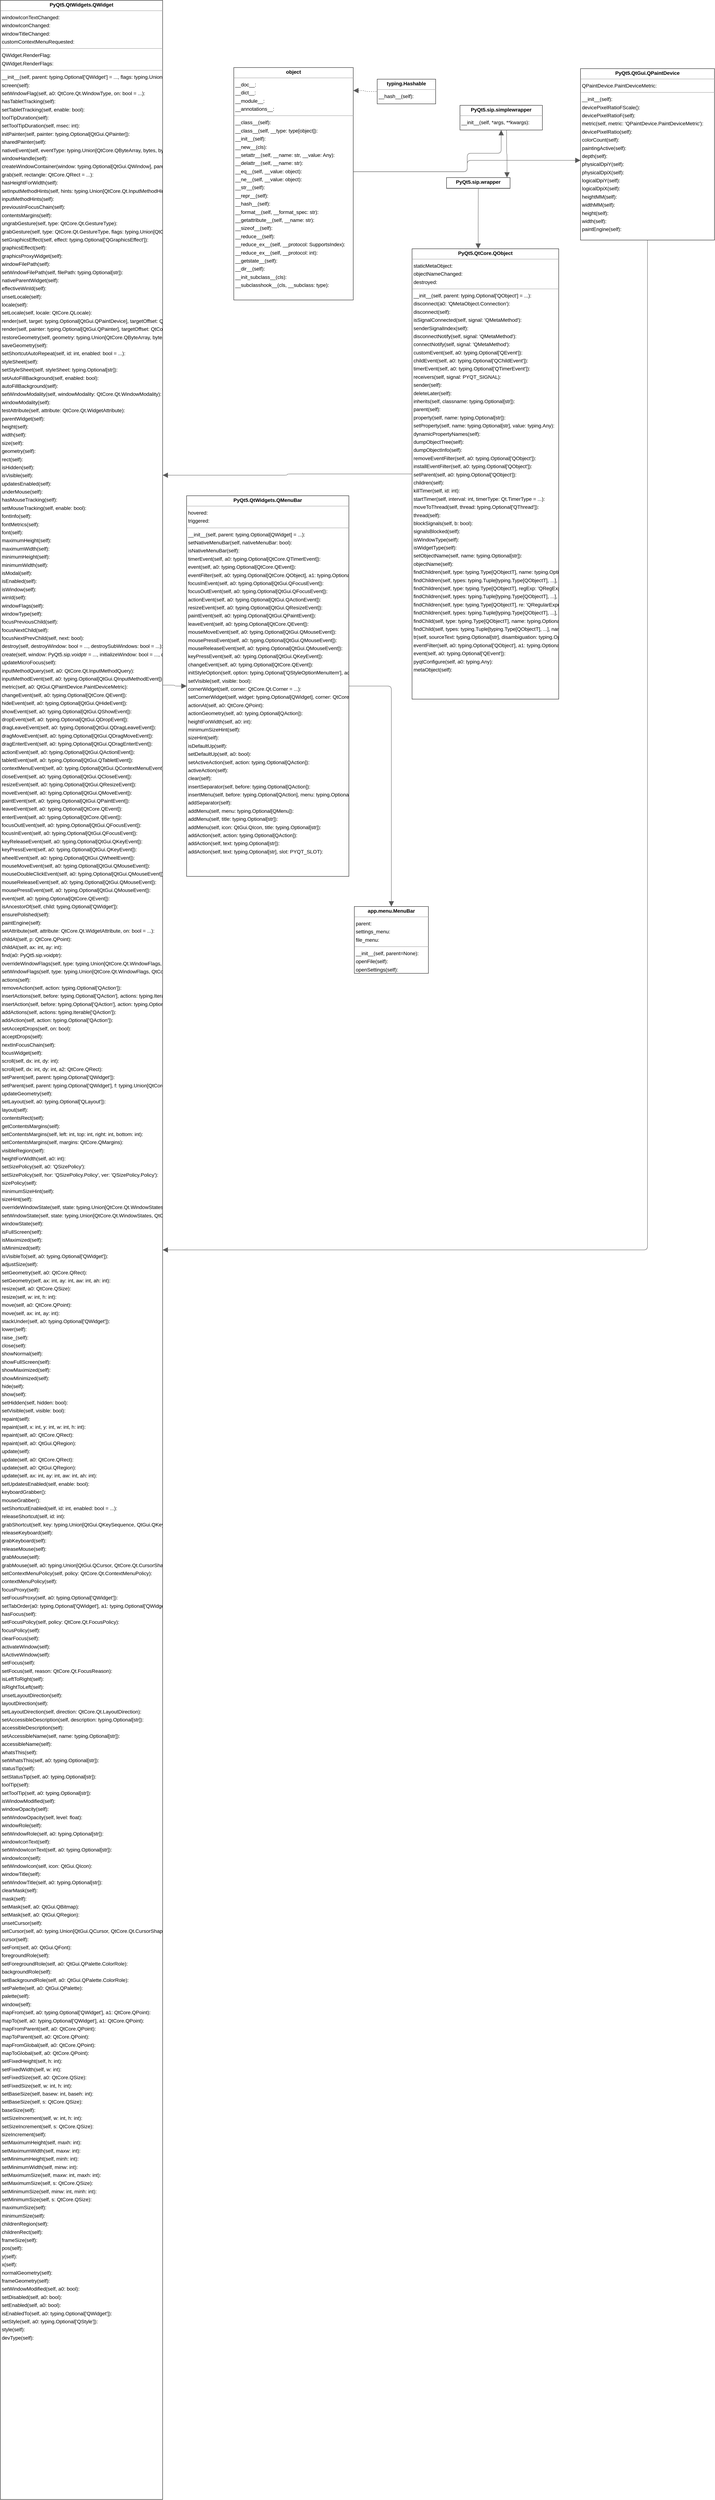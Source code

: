 <mxGraphModel dx="0" dy="0" grid="1" gridSize="10" guides="1" tooltips="1" connect="1" arrows="1" fold="1" page="0" pageScale="1" background="none" math="0" shadow="0">
  <root>
    <mxCell id="0" />
    <mxCell id="1" parent="0" />
    <mxCell id="node5" parent="1" vertex="1" value="&lt;p style=&quot;margin:0px;margin-top:4px;text-align:center;&quot;&gt;&lt;b&gt;PyQt5.QtCore.QObject&lt;/b&gt;&lt;/p&gt;&lt;hr size=&quot;1&quot;/&gt;&lt;p style=&quot;margin:0 0 0 4px;line-height:1.6;&quot;&gt; staticMetaObject: &lt;br/&gt; objectNameChanged: &lt;br/&gt; destroyed: &lt;/p&gt;&lt;hr size=&quot;1&quot;/&gt;&lt;p style=&quot;margin:0 0 0 4px;line-height:1.6;&quot;&gt; __init__(self, parent: typing.Optional[&amp;#39;QObject&amp;#39;] = ...): &lt;br/&gt; disconnect(a0: &amp;#39;QMetaObject.Connection&amp;#39;): &lt;br/&gt; disconnect(self): &lt;br/&gt; isSignalConnected(self, signal: &amp;#39;QMetaMethod&amp;#39;): &lt;br/&gt; senderSignalIndex(self): &lt;br/&gt; disconnectNotify(self, signal: &amp;#39;QMetaMethod&amp;#39;): &lt;br/&gt; connectNotify(self, signal: &amp;#39;QMetaMethod&amp;#39;): &lt;br/&gt; customEvent(self, a0: typing.Optional[&amp;#39;QEvent&amp;#39;]): &lt;br/&gt; childEvent(self, a0: typing.Optional[&amp;#39;QChildEvent&amp;#39;]): &lt;br/&gt; timerEvent(self, a0: typing.Optional[&amp;#39;QTimerEvent&amp;#39;]): &lt;br/&gt; receivers(self, signal: PYQT_SIGNAL): &lt;br/&gt; sender(self): &lt;br/&gt; deleteLater(self): &lt;br/&gt; inherits(self, classname: typing.Optional[str]): &lt;br/&gt; parent(self): &lt;br/&gt; property(self, name: typing.Optional[str]): &lt;br/&gt; setProperty(self, name: typing.Optional[str], value: typing.Any): &lt;br/&gt; dynamicPropertyNames(self): &lt;br/&gt; dumpObjectTree(self): &lt;br/&gt; dumpObjectInfo(self): &lt;br/&gt; removeEventFilter(self, a0: typing.Optional[&amp;#39;QObject&amp;#39;]): &lt;br/&gt; installEventFilter(self, a0: typing.Optional[&amp;#39;QObject&amp;#39;]): &lt;br/&gt; setParent(self, a0: typing.Optional[&amp;#39;QObject&amp;#39;]): &lt;br/&gt; children(self): &lt;br/&gt; killTimer(self, id: int): &lt;br/&gt; startTimer(self, interval: int, timerType: Qt.TimerType = ...): &lt;br/&gt; moveToThread(self, thread: typing.Optional[&amp;#39;QThread&amp;#39;]): &lt;br/&gt; thread(self): &lt;br/&gt; blockSignals(self, b: bool): &lt;br/&gt; signalsBlocked(self): &lt;br/&gt; isWindowType(self): &lt;br/&gt; isWidgetType(self): &lt;br/&gt; setObjectName(self, name: typing.Optional[str]): &lt;br/&gt; objectName(self): &lt;br/&gt; findChildren(self, type: typing.Type[QObjectT], name: typing.Optional[str] = ..., options: typing.Union[Qt.FindChildOptions, Qt.FindChildOption] = ...): &lt;br/&gt; findChildren(self, types: typing.Tuple[typing.Type[QObjectT], ...], name: typing.Optional[str] = ..., options: typing.Union[Qt.FindChildOptions, Qt.FindChildOption] = ...): &lt;br/&gt; findChildren(self, type: typing.Type[QObjectT], regExp: &amp;#39;QRegExp&amp;#39;, options: typing.Union[Qt.FindChildOptions, Qt.FindChildOption] = ...): &lt;br/&gt; findChildren(self, types: typing.Tuple[typing.Type[QObjectT], ...], regExp: &amp;#39;QRegExp&amp;#39;, options: typing.Union[Qt.FindChildOptions, Qt.FindChildOption] = ...): &lt;br/&gt; findChildren(self, type: typing.Type[QObjectT], re: &amp;#39;QRegularExpression&amp;#39;, options: typing.Union[Qt.FindChildOptions, Qt.FindChildOption] = ...): &lt;br/&gt; findChildren(self, types: typing.Tuple[typing.Type[QObjectT], ...], re: &amp;#39;QRegularExpression&amp;#39;, options: typing.Union[Qt.FindChildOptions, Qt.FindChildOption] = ...): &lt;br/&gt; findChild(self, type: typing.Type[QObjectT], name: typing.Optional[str] = ..., options: typing.Union[Qt.FindChildOptions, Qt.FindChildOption] = ...): &lt;br/&gt; findChild(self, types: typing.Tuple[typing.Type[QObjectT], ...], name: typing.Optional[str] = ..., options: typing.Union[Qt.FindChildOptions, Qt.FindChildOption] = ...): &lt;br/&gt; tr(self, sourceText: typing.Optional[str], disambiguation: typing.Optional[str] = ..., n: int = ...): &lt;br/&gt; eventFilter(self, a0: typing.Optional[&amp;#39;QObject&amp;#39;], a1: typing.Optional[&amp;#39;QEvent&amp;#39;]): &lt;br/&gt; event(self, a0: typing.Optional[&amp;#39;QEvent&amp;#39;]): &lt;br/&gt; pyqtConfigure(self, a0: typing.Any): &lt;br/&gt; metaObject(self): &lt;/p&gt;" style="verticalAlign=top;align=left;overflow=fill;fontSize=14;fontFamily=Helvetica;html=1;rounded=0;shadow=0;comic=0;labelBackgroundColor=none;strokeWidth=1;">
      <mxGeometry x="1009" y="671" width="404" height="1240" as="geometry" />
    </mxCell>
    <mxCell id="node3" parent="1" vertex="1" value="&lt;p style=&quot;margin:0px;margin-top:4px;text-align:center;&quot;&gt;&lt;b&gt;PyQt5.QtGui.QPaintDevice&lt;/b&gt;&lt;/p&gt;&lt;hr size=&quot;1&quot;/&gt;&lt;p style=&quot;margin:0 0 0 4px;line-height:1.6;&quot;&gt; QPaintDevice.PaintDeviceMetric: &lt;/p&gt;&lt;hr size=&quot;1&quot;/&gt;&lt;p style=&quot;margin:0 0 0 4px;line-height:1.6;&quot;&gt; __init__(self): &lt;br/&gt; devicePixelRatioFScale(): &lt;br/&gt; devicePixelRatioF(self): &lt;br/&gt; metric(self, metric: &amp;#39;QPaintDevice.PaintDeviceMetric&amp;#39;): &lt;br/&gt; devicePixelRatio(self): &lt;br/&gt; colorCount(self): &lt;br/&gt; paintingActive(self): &lt;br/&gt; depth(self): &lt;br/&gt; physicalDpiY(self): &lt;br/&gt; physicalDpiX(self): &lt;br/&gt; logicalDpiY(self): &lt;br/&gt; logicalDpiX(self): &lt;br/&gt; heightMM(self): &lt;br/&gt; widthMM(self): &lt;br/&gt; height(self): &lt;br/&gt; width(self): &lt;br/&gt; paintEngine(self): &lt;/p&gt;" style="verticalAlign=top;align=left;overflow=fill;fontSize=14;fontFamily=Helvetica;html=1;rounded=0;shadow=0;comic=0;labelBackgroundColor=none;strokeWidth=1;">
      <mxGeometry x="1473" y="175" width="369" height="472" as="geometry" />
    </mxCell>
    <mxCell id="node0" parent="1" vertex="1" value="&lt;p style=&quot;margin:0px;margin-top:4px;text-align:center;&quot;&gt;&lt;b&gt;PyQt5.QtWidgets.QMenuBar&lt;/b&gt;&lt;/p&gt;&lt;hr size=&quot;1&quot;/&gt;&lt;p style=&quot;margin:0 0 0 4px;line-height:1.6;&quot;&gt; hovered: &lt;br/&gt; triggered: &lt;/p&gt;&lt;hr size=&quot;1&quot;/&gt;&lt;p style=&quot;margin:0 0 0 4px;line-height:1.6;&quot;&gt; __init__(self, parent: typing.Optional[QWidget] = ...): &lt;br/&gt; setNativeMenuBar(self, nativeMenuBar: bool): &lt;br/&gt; isNativeMenuBar(self): &lt;br/&gt; timerEvent(self, a0: typing.Optional[QtCore.QTimerEvent]): &lt;br/&gt; event(self, a0: typing.Optional[QtCore.QEvent]): &lt;br/&gt; eventFilter(self, a0: typing.Optional[QtCore.QObject], a1: typing.Optional[QtCore.QEvent]): &lt;br/&gt; focusInEvent(self, a0: typing.Optional[QtGui.QFocusEvent]): &lt;br/&gt; focusOutEvent(self, a0: typing.Optional[QtGui.QFocusEvent]): &lt;br/&gt; actionEvent(self, a0: typing.Optional[QtGui.QActionEvent]): &lt;br/&gt; resizeEvent(self, a0: typing.Optional[QtGui.QResizeEvent]): &lt;br/&gt; paintEvent(self, a0: typing.Optional[QtGui.QPaintEvent]): &lt;br/&gt; leaveEvent(self, a0: typing.Optional[QtCore.QEvent]): &lt;br/&gt; mouseMoveEvent(self, a0: typing.Optional[QtGui.QMouseEvent]): &lt;br/&gt; mousePressEvent(self, a0: typing.Optional[QtGui.QMouseEvent]): &lt;br/&gt; mouseReleaseEvent(self, a0: typing.Optional[QtGui.QMouseEvent]): &lt;br/&gt; keyPressEvent(self, a0: typing.Optional[QtGui.QKeyEvent]): &lt;br/&gt; changeEvent(self, a0: typing.Optional[QtCore.QEvent]): &lt;br/&gt; initStyleOption(self, option: typing.Optional[&amp;#39;QStyleOptionMenuItem&amp;#39;], action: typing.Optional[QAction]): &lt;br/&gt; setVisible(self, visible: bool): &lt;br/&gt; cornerWidget(self, corner: QtCore.Qt.Corner = ...): &lt;br/&gt; setCornerWidget(self, widget: typing.Optional[QWidget], corner: QtCore.Qt.Corner = ...): &lt;br/&gt; actionAt(self, a0: QtCore.QPoint): &lt;br/&gt; actionGeometry(self, a0: typing.Optional[QAction]): &lt;br/&gt; heightForWidth(self, a0: int): &lt;br/&gt; minimumSizeHint(self): &lt;br/&gt; sizeHint(self): &lt;br/&gt; isDefaultUp(self): &lt;br/&gt; setDefaultUp(self, a0: bool): &lt;br/&gt; setActiveAction(self, action: typing.Optional[QAction]): &lt;br/&gt; activeAction(self): &lt;br/&gt; clear(self): &lt;br/&gt; insertSeparator(self, before: typing.Optional[QAction]): &lt;br/&gt; insertMenu(self, before: typing.Optional[QAction], menu: typing.Optional[QMenu]): &lt;br/&gt; addSeparator(self): &lt;br/&gt; addMenu(self, menu: typing.Optional[QMenu]): &lt;br/&gt; addMenu(self, title: typing.Optional[str]): &lt;br/&gt; addMenu(self, icon: QtGui.QIcon, title: typing.Optional[str]): &lt;br/&gt; addAction(self, action: typing.Optional[QAction]): &lt;br/&gt; addAction(self, text: typing.Optional[str]): &lt;br/&gt; addAction(self, text: typing.Optional[str], slot: PYQT_SLOT): &lt;/p&gt;" style="verticalAlign=top;align=left;overflow=fill;fontSize=14;fontFamily=Helvetica;html=1;rounded=0;shadow=0;comic=0;labelBackgroundColor=none;strokeWidth=1;">
      <mxGeometry x="388" y="1351" width="447" height="1048" as="geometry" />
    </mxCell>
    <mxCell id="node1" parent="1" vertex="1" value="&lt;p style=&quot;margin:0px;margin-top:4px;text-align:center;&quot;&gt;&lt;b&gt;PyQt5.QtWidgets.QWidget&lt;/b&gt;&lt;/p&gt;&lt;hr size=&quot;1&quot;/&gt;&lt;p style=&quot;margin:0 0 0 4px;line-height:1.6;&quot;&gt; windowIconTextChanged: &lt;br/&gt; windowIconChanged: &lt;br/&gt; windowTitleChanged: &lt;br/&gt; customContextMenuRequested: &lt;/p&gt;&lt;hr size=&quot;1&quot;/&gt;&lt;p style=&quot;margin:0 0 0 4px;line-height:1.6;&quot;&gt; QWidget.RenderFlag: &lt;br/&gt; QWidget.RenderFlags: &lt;/p&gt;&lt;hr size=&quot;1&quot;/&gt;&lt;p style=&quot;margin:0 0 0 4px;line-height:1.6;&quot;&gt; __init__(self, parent: typing.Optional[&amp;#39;QWidget&amp;#39;] = ..., flags: typing.Union[QtCore.Qt.WindowFlags, QtCore.Qt.WindowType] = ...): &lt;br/&gt; screen(self): &lt;br/&gt; setWindowFlag(self, a0: QtCore.Qt.WindowType, on: bool = ...): &lt;br/&gt; hasTabletTracking(self): &lt;br/&gt; setTabletTracking(self, enable: bool): &lt;br/&gt; toolTipDuration(self): &lt;br/&gt; setToolTipDuration(self, msec: int): &lt;br/&gt; initPainter(self, painter: typing.Optional[QtGui.QPainter]): &lt;br/&gt; sharedPainter(self): &lt;br/&gt; nativeEvent(self, eventType: typing.Union[QtCore.QByteArray, bytes, bytearray], message: typing.Optional[PyQt5.sip.voidptr]): &lt;br/&gt; windowHandle(self): &lt;br/&gt; createWindowContainer(window: typing.Optional[QtGui.QWindow], parent: typing.Optional[&amp;#39;QWidget&amp;#39;] = ..., flags: typing.Union[QtCore.Qt.WindowFlags, QtCore.Qt.WindowType] = ...): &lt;br/&gt; grab(self, rectangle: QtCore.QRect = ...): &lt;br/&gt; hasHeightForWidth(self): &lt;br/&gt; setInputMethodHints(self, hints: typing.Union[QtCore.Qt.InputMethodHints, QtCore.Qt.InputMethodHint]): &lt;br/&gt; inputMethodHints(self): &lt;br/&gt; previousInFocusChain(self): &lt;br/&gt; contentsMargins(self): &lt;br/&gt; ungrabGesture(self, type: QtCore.Qt.GestureType): &lt;br/&gt; grabGesture(self, type: QtCore.Qt.GestureType, flags: typing.Union[QtCore.Qt.GestureFlags, QtCore.Qt.GestureFlag] = ...): &lt;br/&gt; setGraphicsEffect(self, effect: typing.Optional[&amp;#39;QGraphicsEffect&amp;#39;]): &lt;br/&gt; graphicsEffect(self): &lt;br/&gt; graphicsProxyWidget(self): &lt;br/&gt; windowFilePath(self): &lt;br/&gt; setWindowFilePath(self, filePath: typing.Optional[str]): &lt;br/&gt; nativeParentWidget(self): &lt;br/&gt; effectiveWinId(self): &lt;br/&gt; unsetLocale(self): &lt;br/&gt; locale(self): &lt;br/&gt; setLocale(self, locale: QtCore.QLocale): &lt;br/&gt; render(self, target: typing.Optional[QtGui.QPaintDevice], targetOffset: QtCore.QPoint = ..., sourceRegion: QtGui.QRegion = ..., flags: typing.Union[&amp;#39;QWidget.RenderFlags&amp;#39;, &amp;#39;QWidget.RenderFlag&amp;#39;] = ...): &lt;br/&gt; render(self, painter: typing.Optional[QtGui.QPainter], targetOffset: QtCore.QPoint = ..., sourceRegion: QtGui.QRegion = ..., flags: typing.Union[&amp;#39;QWidget.RenderFlags&amp;#39;, &amp;#39;QWidget.RenderFlag&amp;#39;] = ...): &lt;br/&gt; restoreGeometry(self, geometry: typing.Union[QtCore.QByteArray, bytes, bytearray]): &lt;br/&gt; saveGeometry(self): &lt;br/&gt; setShortcutAutoRepeat(self, id: int, enabled: bool = ...): &lt;br/&gt; styleSheet(self): &lt;br/&gt; setStyleSheet(self, styleSheet: typing.Optional[str]): &lt;br/&gt; setAutoFillBackground(self, enabled: bool): &lt;br/&gt; autoFillBackground(self): &lt;br/&gt; setWindowModality(self, windowModality: QtCore.Qt.WindowModality): &lt;br/&gt; windowModality(self): &lt;br/&gt; testAttribute(self, attribute: QtCore.Qt.WidgetAttribute): &lt;br/&gt; parentWidget(self): &lt;br/&gt; height(self): &lt;br/&gt; width(self): &lt;br/&gt; size(self): &lt;br/&gt; geometry(self): &lt;br/&gt; rect(self): &lt;br/&gt; isHidden(self): &lt;br/&gt; isVisible(self): &lt;br/&gt; updatesEnabled(self): &lt;br/&gt; underMouse(self): &lt;br/&gt; hasMouseTracking(self): &lt;br/&gt; setMouseTracking(self, enable: bool): &lt;br/&gt; fontInfo(self): &lt;br/&gt; fontMetrics(self): &lt;br/&gt; font(self): &lt;br/&gt; maximumHeight(self): &lt;br/&gt; maximumWidth(self): &lt;br/&gt; minimumHeight(self): &lt;br/&gt; minimumWidth(self): &lt;br/&gt; isModal(self): &lt;br/&gt; isEnabled(self): &lt;br/&gt; isWindow(self): &lt;br/&gt; winId(self): &lt;br/&gt; windowFlags(self): &lt;br/&gt; windowType(self): &lt;br/&gt; focusPreviousChild(self): &lt;br/&gt; focusNextChild(self): &lt;br/&gt; focusNextPrevChild(self, next: bool): &lt;br/&gt; destroy(self, destroyWindow: bool = ..., destroySubWindows: bool = ...): &lt;br/&gt; create(self, window: PyQt5.sip.voidptr = ..., initializeWindow: bool = ..., destroyOldWindow: bool = ...): &lt;br/&gt; updateMicroFocus(self): &lt;br/&gt; inputMethodQuery(self, a0: QtCore.Qt.InputMethodQuery): &lt;br/&gt; inputMethodEvent(self, a0: typing.Optional[QtGui.QInputMethodEvent]): &lt;br/&gt; metric(self, a0: QtGui.QPaintDevice.PaintDeviceMetric): &lt;br/&gt; changeEvent(self, a0: typing.Optional[QtCore.QEvent]): &lt;br/&gt; hideEvent(self, a0: typing.Optional[QtGui.QHideEvent]): &lt;br/&gt; showEvent(self, a0: typing.Optional[QtGui.QShowEvent]): &lt;br/&gt; dropEvent(self, a0: typing.Optional[QtGui.QDropEvent]): &lt;br/&gt; dragLeaveEvent(self, a0: typing.Optional[QtGui.QDragLeaveEvent]): &lt;br/&gt; dragMoveEvent(self, a0: typing.Optional[QtGui.QDragMoveEvent]): &lt;br/&gt; dragEnterEvent(self, a0: typing.Optional[QtGui.QDragEnterEvent]): &lt;br/&gt; actionEvent(self, a0: typing.Optional[QtGui.QActionEvent]): &lt;br/&gt; tabletEvent(self, a0: typing.Optional[QtGui.QTabletEvent]): &lt;br/&gt; contextMenuEvent(self, a0: typing.Optional[QtGui.QContextMenuEvent]): &lt;br/&gt; closeEvent(self, a0: typing.Optional[QtGui.QCloseEvent]): &lt;br/&gt; resizeEvent(self, a0: typing.Optional[QtGui.QResizeEvent]): &lt;br/&gt; moveEvent(self, a0: typing.Optional[QtGui.QMoveEvent]): &lt;br/&gt; paintEvent(self, a0: typing.Optional[QtGui.QPaintEvent]): &lt;br/&gt; leaveEvent(self, a0: typing.Optional[QtCore.QEvent]): &lt;br/&gt; enterEvent(self, a0: typing.Optional[QtCore.QEvent]): &lt;br/&gt; focusOutEvent(self, a0: typing.Optional[QtGui.QFocusEvent]): &lt;br/&gt; focusInEvent(self, a0: typing.Optional[QtGui.QFocusEvent]): &lt;br/&gt; keyReleaseEvent(self, a0: typing.Optional[QtGui.QKeyEvent]): &lt;br/&gt; keyPressEvent(self, a0: typing.Optional[QtGui.QKeyEvent]): &lt;br/&gt; wheelEvent(self, a0: typing.Optional[QtGui.QWheelEvent]): &lt;br/&gt; mouseMoveEvent(self, a0: typing.Optional[QtGui.QMouseEvent]): &lt;br/&gt; mouseDoubleClickEvent(self, a0: typing.Optional[QtGui.QMouseEvent]): &lt;br/&gt; mouseReleaseEvent(self, a0: typing.Optional[QtGui.QMouseEvent]): &lt;br/&gt; mousePressEvent(self, a0: typing.Optional[QtGui.QMouseEvent]): &lt;br/&gt; event(self, a0: typing.Optional[QtCore.QEvent]): &lt;br/&gt; isAncestorOf(self, child: typing.Optional[&amp;#39;QWidget&amp;#39;]): &lt;br/&gt; ensurePolished(self): &lt;br/&gt; paintEngine(self): &lt;br/&gt; setAttribute(self, attribute: QtCore.Qt.WidgetAttribute, on: bool = ...): &lt;br/&gt; childAt(self, p: QtCore.QPoint): &lt;br/&gt; childAt(self, ax: int, ay: int): &lt;br/&gt; find(a0: PyQt5.sip.voidptr): &lt;br/&gt; overrideWindowFlags(self, type: typing.Union[QtCore.Qt.WindowFlags, QtCore.Qt.WindowType]): &lt;br/&gt; setWindowFlags(self, type: typing.Union[QtCore.Qt.WindowFlags, QtCore.Qt.WindowType]): &lt;br/&gt; actions(self): &lt;br/&gt; removeAction(self, action: typing.Optional[&amp;#39;QAction&amp;#39;]): &lt;br/&gt; insertActions(self, before: typing.Optional[&amp;#39;QAction&amp;#39;], actions: typing.Iterable[&amp;#39;QAction&amp;#39;]): &lt;br/&gt; insertAction(self, before: typing.Optional[&amp;#39;QAction&amp;#39;], action: typing.Optional[&amp;#39;QAction&amp;#39;]): &lt;br/&gt; addActions(self, actions: typing.Iterable[&amp;#39;QAction&amp;#39;]): &lt;br/&gt; addAction(self, action: typing.Optional[&amp;#39;QAction&amp;#39;]): &lt;br/&gt; setAcceptDrops(self, on: bool): &lt;br/&gt; acceptDrops(self): &lt;br/&gt; nextInFocusChain(self): &lt;br/&gt; focusWidget(self): &lt;br/&gt; scroll(self, dx: int, dy: int): &lt;br/&gt; scroll(self, dx: int, dy: int, a2: QtCore.QRect): &lt;br/&gt; setParent(self, parent: typing.Optional[&amp;#39;QWidget&amp;#39;]): &lt;br/&gt; setParent(self, parent: typing.Optional[&amp;#39;QWidget&amp;#39;], f: typing.Union[QtCore.Qt.WindowFlags, QtCore.Qt.WindowType]): &lt;br/&gt; updateGeometry(self): &lt;br/&gt; setLayout(self, a0: typing.Optional[&amp;#39;QLayout&amp;#39;]): &lt;br/&gt; layout(self): &lt;br/&gt; contentsRect(self): &lt;br/&gt; getContentsMargins(self): &lt;br/&gt; setContentsMargins(self, left: int, top: int, right: int, bottom: int): &lt;br/&gt; setContentsMargins(self, margins: QtCore.QMargins): &lt;br/&gt; visibleRegion(self): &lt;br/&gt; heightForWidth(self, a0: int): &lt;br/&gt; setSizePolicy(self, a0: &amp;#39;QSizePolicy&amp;#39;): &lt;br/&gt; setSizePolicy(self, hor: &amp;#39;QSizePolicy.Policy&amp;#39;, ver: &amp;#39;QSizePolicy.Policy&amp;#39;): &lt;br/&gt; sizePolicy(self): &lt;br/&gt; minimumSizeHint(self): &lt;br/&gt; sizeHint(self): &lt;br/&gt; overrideWindowState(self, state: typing.Union[QtCore.Qt.WindowStates, QtCore.Qt.WindowState]): &lt;br/&gt; setWindowState(self, state: typing.Union[QtCore.Qt.WindowStates, QtCore.Qt.WindowState]): &lt;br/&gt; windowState(self): &lt;br/&gt; isFullScreen(self): &lt;br/&gt; isMaximized(self): &lt;br/&gt; isMinimized(self): &lt;br/&gt; isVisibleTo(self, a0: typing.Optional[&amp;#39;QWidget&amp;#39;]): &lt;br/&gt; adjustSize(self): &lt;br/&gt; setGeometry(self, a0: QtCore.QRect): &lt;br/&gt; setGeometry(self, ax: int, ay: int, aw: int, ah: int): &lt;br/&gt; resize(self, a0: QtCore.QSize): &lt;br/&gt; resize(self, w: int, h: int): &lt;br/&gt; move(self, a0: QtCore.QPoint): &lt;br/&gt; move(self, ax: int, ay: int): &lt;br/&gt; stackUnder(self, a0: typing.Optional[&amp;#39;QWidget&amp;#39;]): &lt;br/&gt; lower(self): &lt;br/&gt; raise_(self): &lt;br/&gt; close(self): &lt;br/&gt; showNormal(self): &lt;br/&gt; showFullScreen(self): &lt;br/&gt; showMaximized(self): &lt;br/&gt; showMinimized(self): &lt;br/&gt; hide(self): &lt;br/&gt; show(self): &lt;br/&gt; setHidden(self, hidden: bool): &lt;br/&gt; setVisible(self, visible: bool): &lt;br/&gt; repaint(self): &lt;br/&gt; repaint(self, x: int, y: int, w: int, h: int): &lt;br/&gt; repaint(self, a0: QtCore.QRect): &lt;br/&gt; repaint(self, a0: QtGui.QRegion): &lt;br/&gt; update(self): &lt;br/&gt; update(self, a0: QtCore.QRect): &lt;br/&gt; update(self, a0: QtGui.QRegion): &lt;br/&gt; update(self, ax: int, ay: int, aw: int, ah: int): &lt;br/&gt; setUpdatesEnabled(self, enable: bool): &lt;br/&gt; keyboardGrabber(): &lt;br/&gt; mouseGrabber(): &lt;br/&gt; setShortcutEnabled(self, id: int, enabled: bool = ...): &lt;br/&gt; releaseShortcut(self, id: int): &lt;br/&gt; grabShortcut(self, key: typing.Union[QtGui.QKeySequence, QtGui.QKeySequence.StandardKey, typing.Optional[str], int], context: QtCore.Qt.ShortcutContext = ...): &lt;br/&gt; releaseKeyboard(self): &lt;br/&gt; grabKeyboard(self): &lt;br/&gt; releaseMouse(self): &lt;br/&gt; grabMouse(self): &lt;br/&gt; grabMouse(self, a0: typing.Union[QtGui.QCursor, QtCore.Qt.CursorShape]): &lt;br/&gt; setContextMenuPolicy(self, policy: QtCore.Qt.ContextMenuPolicy): &lt;br/&gt; contextMenuPolicy(self): &lt;br/&gt; focusProxy(self): &lt;br/&gt; setFocusProxy(self, a0: typing.Optional[&amp;#39;QWidget&amp;#39;]): &lt;br/&gt; setTabOrder(a0: typing.Optional[&amp;#39;QWidget&amp;#39;], a1: typing.Optional[&amp;#39;QWidget&amp;#39;]): &lt;br/&gt; hasFocus(self): &lt;br/&gt; setFocusPolicy(self, policy: QtCore.Qt.FocusPolicy): &lt;br/&gt; focusPolicy(self): &lt;br/&gt; clearFocus(self): &lt;br/&gt; activateWindow(self): &lt;br/&gt; isActiveWindow(self): &lt;br/&gt; setFocus(self): &lt;br/&gt; setFocus(self, reason: QtCore.Qt.FocusReason): &lt;br/&gt; isLeftToRight(self): &lt;br/&gt; isRightToLeft(self): &lt;br/&gt; unsetLayoutDirection(self): &lt;br/&gt; layoutDirection(self): &lt;br/&gt; setLayoutDirection(self, direction: QtCore.Qt.LayoutDirection): &lt;br/&gt; setAccessibleDescription(self, description: typing.Optional[str]): &lt;br/&gt; accessibleDescription(self): &lt;br/&gt; setAccessibleName(self, name: typing.Optional[str]): &lt;br/&gt; accessibleName(self): &lt;br/&gt; whatsThis(self): &lt;br/&gt; setWhatsThis(self, a0: typing.Optional[str]): &lt;br/&gt; statusTip(self): &lt;br/&gt; setStatusTip(self, a0: typing.Optional[str]): &lt;br/&gt; toolTip(self): &lt;br/&gt; setToolTip(self, a0: typing.Optional[str]): &lt;br/&gt; isWindowModified(self): &lt;br/&gt; windowOpacity(self): &lt;br/&gt; setWindowOpacity(self, level: float): &lt;br/&gt; windowRole(self): &lt;br/&gt; setWindowRole(self, a0: typing.Optional[str]): &lt;br/&gt; windowIconText(self): &lt;br/&gt; setWindowIconText(self, a0: typing.Optional[str]): &lt;br/&gt; windowIcon(self): &lt;br/&gt; setWindowIcon(self, icon: QtGui.QIcon): &lt;br/&gt; windowTitle(self): &lt;br/&gt; setWindowTitle(self, a0: typing.Optional[str]): &lt;br/&gt; clearMask(self): &lt;br/&gt; mask(self): &lt;br/&gt; setMask(self, a0: QtGui.QBitmap): &lt;br/&gt; setMask(self, a0: QtGui.QRegion): &lt;br/&gt; unsetCursor(self): &lt;br/&gt; setCursor(self, a0: typing.Union[QtGui.QCursor, QtCore.Qt.CursorShape]): &lt;br/&gt; cursor(self): &lt;br/&gt; setFont(self, a0: QtGui.QFont): &lt;br/&gt; foregroundRole(self): &lt;br/&gt; setForegroundRole(self, a0: QtGui.QPalette.ColorRole): &lt;br/&gt; backgroundRole(self): &lt;br/&gt; setBackgroundRole(self, a0: QtGui.QPalette.ColorRole): &lt;br/&gt; setPalette(self, a0: QtGui.QPalette): &lt;br/&gt; palette(self): &lt;br/&gt; window(self): &lt;br/&gt; mapFrom(self, a0: typing.Optional[&amp;#39;QWidget&amp;#39;], a1: QtCore.QPoint): &lt;br/&gt; mapTo(self, a0: typing.Optional[&amp;#39;QWidget&amp;#39;], a1: QtCore.QPoint): &lt;br/&gt; mapFromParent(self, a0: QtCore.QPoint): &lt;br/&gt; mapToParent(self, a0: QtCore.QPoint): &lt;br/&gt; mapFromGlobal(self, a0: QtCore.QPoint): &lt;br/&gt; mapToGlobal(self, a0: QtCore.QPoint): &lt;br/&gt; setFixedHeight(self, h: int): &lt;br/&gt; setFixedWidth(self, w: int): &lt;br/&gt; setFixedSize(self, a0: QtCore.QSize): &lt;br/&gt; setFixedSize(self, w: int, h: int): &lt;br/&gt; setBaseSize(self, basew: int, baseh: int): &lt;br/&gt; setBaseSize(self, s: QtCore.QSize): &lt;br/&gt; baseSize(self): &lt;br/&gt; setSizeIncrement(self, w: int, h: int): &lt;br/&gt; setSizeIncrement(self, s: QtCore.QSize): &lt;br/&gt; sizeIncrement(self): &lt;br/&gt; setMaximumHeight(self, maxh: int): &lt;br/&gt; setMaximumWidth(self, maxw: int): &lt;br/&gt; setMinimumHeight(self, minh: int): &lt;br/&gt; setMinimumWidth(self, minw: int): &lt;br/&gt; setMaximumSize(self, maxw: int, maxh: int): &lt;br/&gt; setMaximumSize(self, s: QtCore.QSize): &lt;br/&gt; setMinimumSize(self, minw: int, minh: int): &lt;br/&gt; setMinimumSize(self, s: QtCore.QSize): &lt;br/&gt; maximumSize(self): &lt;br/&gt; minimumSize(self): &lt;br/&gt; childrenRegion(self): &lt;br/&gt; childrenRect(self): &lt;br/&gt; frameSize(self): &lt;br/&gt; pos(self): &lt;br/&gt; y(self): &lt;br/&gt; x(self): &lt;br/&gt; normalGeometry(self): &lt;br/&gt; frameGeometry(self): &lt;br/&gt; setWindowModified(self, a0: bool): &lt;br/&gt; setDisabled(self, a0: bool): &lt;br/&gt; setEnabled(self, a0: bool): &lt;br/&gt; isEnabledTo(self, a0: typing.Optional[&amp;#39;QWidget&amp;#39;]): &lt;br/&gt; setStyle(self, a0: typing.Optional[&amp;#39;QStyle&amp;#39;]): &lt;br/&gt; style(self): &lt;br/&gt; devType(self): &lt;/p&gt;" style="verticalAlign=top;align=left;overflow=fill;fontSize=14;fontFamily=Helvetica;html=1;rounded=0;shadow=0;comic=0;labelBackgroundColor=none;strokeWidth=1;">
      <mxGeometry x="-125" y="-13" width="447" height="6881" as="geometry" />
    </mxCell>
    <mxCell id="node4" parent="1" vertex="1" value="&lt;p style=&quot;margin:0px;margin-top:4px;text-align:center;&quot;&gt;&lt;b&gt;PyQt5.sip.simplewrapper&lt;/b&gt;&lt;/p&gt;&lt;hr size=&quot;1&quot;/&gt;&lt;p style=&quot;margin:0 0 0 4px;line-height:1.6;&quot;&gt; __init__(self, *args, **kwargs): &lt;/p&gt;" style="verticalAlign=top;align=left;overflow=fill;fontSize=14;fontFamily=Helvetica;html=1;rounded=0;shadow=0;comic=0;labelBackgroundColor=none;strokeWidth=1;">
      <mxGeometry x="1141" y="276" width="227" height="68" as="geometry" />
    </mxCell>
    <mxCell id="node6" parent="1" vertex="1" value="&lt;p style=&quot;margin:0px;margin-top:4px;text-align:center;&quot;&gt;&lt;b&gt;PyQt5.sip.wrapper&lt;/b&gt;&lt;/p&gt;&lt;hr size=&quot;1&quot;/&gt;" style="verticalAlign=top;align=left;overflow=fill;fontSize=14;fontFamily=Helvetica;html=1;rounded=0;shadow=0;comic=0;labelBackgroundColor=none;strokeWidth=1;">
      <mxGeometry x="1104" y="475" width="175" height="30" as="geometry" />
    </mxCell>
    <mxCell id="node2" parent="1" vertex="1" value="&lt;p style=&quot;margin:0px;margin-top:4px;text-align:center;&quot;&gt;&lt;b&gt;app.menu.MenuBar&lt;/b&gt;&lt;/p&gt;&lt;hr size=&quot;1&quot;/&gt;&lt;p style=&quot;margin:0 0 0 4px;line-height:1.6;&quot;&gt; parent: &lt;br/&gt; settings_menu: &lt;br/&gt; file_menu: &lt;/p&gt;&lt;hr size=&quot;1&quot;/&gt;&lt;p style=&quot;margin:0 0 0 4px;line-height:1.6;&quot;&gt; __init__(self, parent=None): &lt;br/&gt; openFile(self): &lt;br/&gt; openSettings(self): &lt;/p&gt;" style="verticalAlign=top;align=left;overflow=fill;fontSize=14;fontFamily=Helvetica;html=1;rounded=0;shadow=0;comic=0;labelBackgroundColor=none;strokeWidth=1;">
      <mxGeometry x="850" y="2482" width="204" height="184" as="geometry" />
    </mxCell>
    <mxCell id="node7" parent="1" vertex="1" value="&lt;p style=&quot;margin:0px;margin-top:4px;text-align:center;&quot;&gt;&lt;b&gt;object&lt;/b&gt;&lt;/p&gt;&lt;hr size=&quot;1&quot;/&gt;&lt;p style=&quot;margin:0 0 0 4px;line-height:1.6;&quot;&gt; __doc__: &lt;br/&gt; __dict__: &lt;br/&gt; __module__: &lt;br/&gt; __annotations__: &lt;/p&gt;&lt;hr size=&quot;1&quot;/&gt;&lt;p style=&quot;margin:0 0 0 4px;line-height:1.6;&quot;&gt; __class__(self): &lt;br/&gt; __class__(self, __type: type[object]): &lt;br/&gt; __init__(self): &lt;br/&gt; __new__(cls): &lt;br/&gt; __setattr__(self, __name: str, __value: Any): &lt;br/&gt; __delattr__(self, __name: str): &lt;br/&gt; __eq__(self, __value: object): &lt;br/&gt; __ne__(self, __value: object): &lt;br/&gt; __str__(self): &lt;br/&gt; __repr__(self): &lt;br/&gt; __hash__(self): &lt;br/&gt; __format__(self, __format_spec: str): &lt;br/&gt; __getattribute__(self, __name: str): &lt;br/&gt; __sizeof__(self): &lt;br/&gt; __reduce__(self): &lt;br/&gt; __reduce_ex__(self, __protocol: SupportsIndex): &lt;br/&gt; __reduce_ex__(self, __protocol: int): &lt;br/&gt; __getstate__(self): &lt;br/&gt; __dir__(self): &lt;br/&gt; __init_subclass__(cls): &lt;br/&gt; __subclasshook__(cls, __subclass: type): &lt;/p&gt;" style="verticalAlign=top;align=left;overflow=fill;fontSize=14;fontFamily=Helvetica;html=1;rounded=0;shadow=0;comic=0;labelBackgroundColor=none;strokeWidth=1;">
      <mxGeometry x="518" y="172" width="329" height="640" as="geometry" />
    </mxCell>
    <mxCell id="node8" parent="1" vertex="1" value="&lt;p style=&quot;margin:0px;margin-top:4px;text-align:center;&quot;&gt;&lt;b&gt;typing.Hashable&lt;/b&gt;&lt;/p&gt;&lt;hr size=&quot;1&quot;/&gt;&lt;p style=&quot;margin:0 0 0 4px;line-height:1.6;&quot;&gt; __hash__(self): &lt;/p&gt;" style="verticalAlign=top;align=left;overflow=fill;fontSize=14;fontFamily=Helvetica;html=1;rounded=0;shadow=0;comic=0;labelBackgroundColor=none;strokeWidth=1;">
      <mxGeometry x="913" y="204" width="161" height="68" as="geometry" />
    </mxCell>
    <mxCell id="edge1" edge="1" value="" parent="1" source="node5" target="node6" style="html=1;rounded=1;edgeStyle=orthogonalEdgeStyle;dashed=0;startArrow=block;startSize=12;endArrow=none;strokeColor=#595959;exitX=0.451;exitY=0.000;exitDx=0;exitDy=0;entryX=0.500;entryY=1.001;entryDx=0;entryDy=0;">
      <mxGeometry width="50" height="50" relative="1" as="geometry">
        <Array as="points" />
      </mxGeometry>
    </mxCell>
    <mxCell id="edge8" edge="1" value="" parent="1" source="node3" target="node7" style="html=1;rounded=1;edgeStyle=orthogonalEdgeStyle;dashed=0;startArrow=block;startSize=12;endArrow=none;strokeColor=#595959;exitX=0.000;exitY=0.535;exitDx=0;exitDy=0;entryX=1.000;entryY=0.448;entryDx=0;entryDy=0;">
      <mxGeometry width="50" height="50" relative="1" as="geometry">
        <Array as="points">
          <mxPoint x="1161" y="428" />
          <mxPoint x="1161" y="458" />
        </Array>
      </mxGeometry>
    </mxCell>
    <mxCell id="edge6" edge="1" value="" parent="1" source="node0" target="node1" style="html=1;rounded=1;edgeStyle=orthogonalEdgeStyle;dashed=0;startArrow=block;startSize=12;endArrow=none;strokeColor=#595959;exitX=0.000;exitY=0.500;exitDx=0;exitDy=0;entryX=1.000;entryY=0.274;entryDx=0;entryDy=0;">
      <mxGeometry width="50" height="50" relative="1" as="geometry">
        <Array as="points" />
      </mxGeometry>
    </mxCell>
    <mxCell id="edge5" edge="1" value="" parent="1" source="node1" target="node5" style="html=1;rounded=1;edgeStyle=orthogonalEdgeStyle;dashed=0;startArrow=block;startSize=12;endArrow=none;strokeColor=#595959;exitX=1.000;exitY=0.190;exitDx=0;exitDy=0;entryX=0.000;entryY=0.500;entryDx=0;entryDy=0;">
      <mxGeometry width="50" height="50" relative="1" as="geometry">
        <Array as="points" />
      </mxGeometry>
    </mxCell>
    <mxCell id="edge7" edge="1" value="" parent="1" source="node1" target="node3" style="html=1;rounded=1;edgeStyle=orthogonalEdgeStyle;dashed=0;startArrow=block;startSize=12;endArrow=none;strokeColor=#595959;exitX=1.000;exitY=0.500;exitDx=0;exitDy=0;entryX=0.500;entryY=1.000;entryDx=0;entryDy=0;">
      <mxGeometry width="50" height="50" relative="1" as="geometry">
        <Array as="points">
          <mxPoint x="1658" y="3427" />
        </Array>
      </mxGeometry>
    </mxCell>
    <mxCell id="edge0" edge="1" value="" parent="1" source="node4" target="node7" style="html=1;rounded=1;edgeStyle=orthogonalEdgeStyle;dashed=0;startArrow=block;startSize=12;endArrow=none;strokeColor=#595959;exitX=0.500;exitY=1.000;exitDx=0;exitDy=0;entryX=1.000;entryY=0.448;entryDx=0;entryDy=0;">
      <mxGeometry width="50" height="50" relative="1" as="geometry">
        <Array as="points">
          <mxPoint x="1255" y="408" />
          <mxPoint x="1161" y="408" />
          <mxPoint x="1161" y="458" />
        </Array>
      </mxGeometry>
    </mxCell>
    <mxCell id="edge3" edge="1" value="" parent="1" source="node6" target="node4" style="html=1;rounded=1;edgeStyle=orthogonalEdgeStyle;dashed=0;startArrow=block;startSize=12;endArrow=none;strokeColor=#595959;exitX=0.951;exitY=0.001;exitDx=0;exitDy=0;entryX=0.566;entryY=1.001;entryDx=0;entryDy=0;">
      <mxGeometry width="50" height="50" relative="1" as="geometry">
        <Array as="points" />
      </mxGeometry>
    </mxCell>
    <mxCell id="edge2" edge="1" value="" parent="1" source="node2" target="node0" style="html=1;rounded=1;edgeStyle=orthogonalEdgeStyle;dashed=0;startArrow=block;startSize=12;endArrow=none;strokeColor=#595959;exitX=0.500;exitY=0.000;exitDx=0;exitDy=0;entryX=1.000;entryY=0.500;entryDx=0;entryDy=0;">
      <mxGeometry width="50" height="50" relative="1" as="geometry">
        <Array as="points">
          <mxPoint x="952" y="1875" />
        </Array>
      </mxGeometry>
    </mxCell>
    <mxCell id="edge4" edge="1" value="" parent="1" source="node7" target="node8" style="html=1;rounded=1;edgeStyle=orthogonalEdgeStyle;dashed=1;startArrow=block;startSize=12;endArrow=none;strokeColor=#595959;exitX=1.000;exitY=0.099;exitDx=0;exitDy=0;entryX=0.000;entryY=0.500;entryDx=0;entryDy=0;">
      <mxGeometry width="50" height="50" relative="1" as="geometry">
        <Array as="points" />
      </mxGeometry>
    </mxCell>
  </root>
</mxGraphModel>